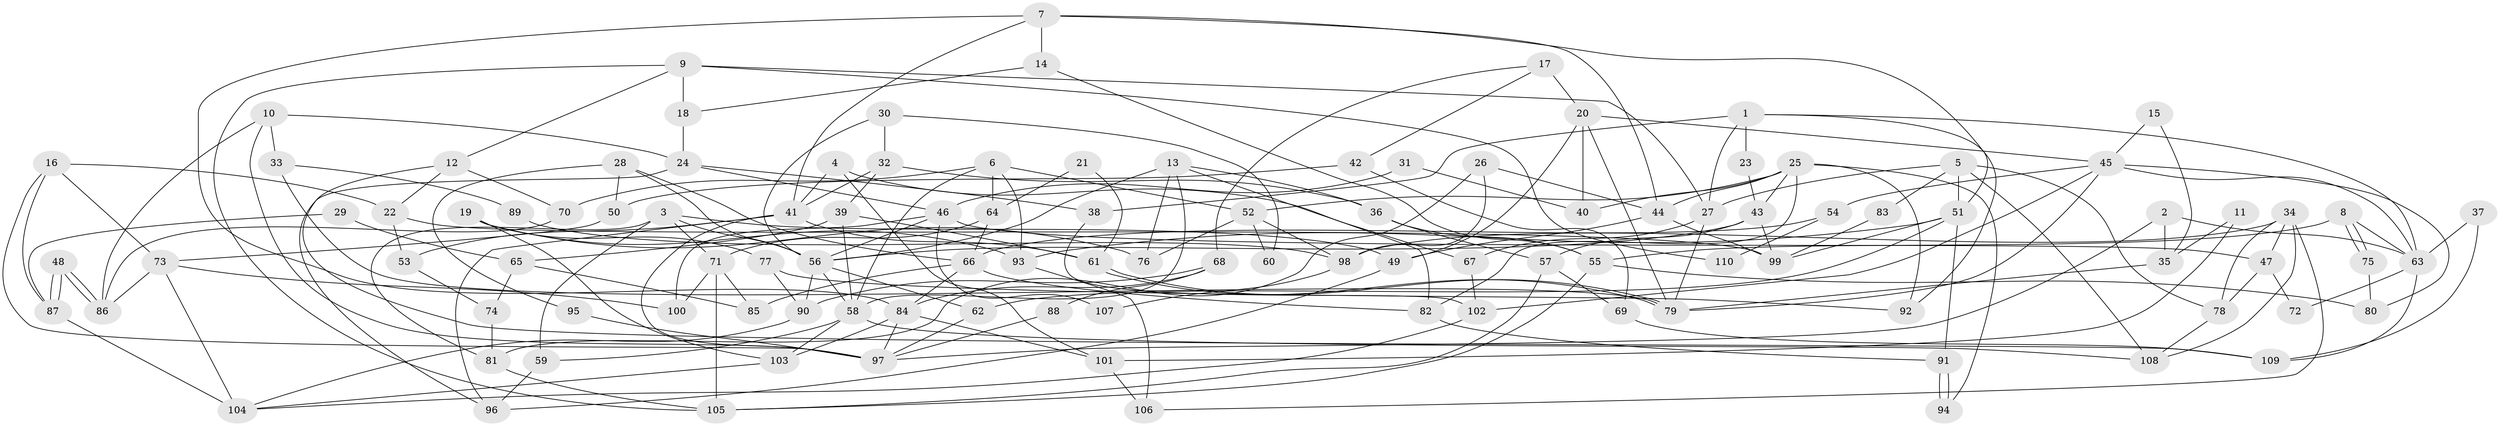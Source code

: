 // Generated by graph-tools (version 1.1) at 2025/14/03/09/25 04:14:51]
// undirected, 110 vertices, 220 edges
graph export_dot {
graph [start="1"]
  node [color=gray90,style=filled];
  1;
  2;
  3;
  4;
  5;
  6;
  7;
  8;
  9;
  10;
  11;
  12;
  13;
  14;
  15;
  16;
  17;
  18;
  19;
  20;
  21;
  22;
  23;
  24;
  25;
  26;
  27;
  28;
  29;
  30;
  31;
  32;
  33;
  34;
  35;
  36;
  37;
  38;
  39;
  40;
  41;
  42;
  43;
  44;
  45;
  46;
  47;
  48;
  49;
  50;
  51;
  52;
  53;
  54;
  55;
  56;
  57;
  58;
  59;
  60;
  61;
  62;
  63;
  64;
  65;
  66;
  67;
  68;
  69;
  70;
  71;
  72;
  73;
  74;
  75;
  76;
  77;
  78;
  79;
  80;
  81;
  82;
  83;
  84;
  85;
  86;
  87;
  88;
  89;
  90;
  91;
  92;
  93;
  94;
  95;
  96;
  97;
  98;
  99;
  100;
  101;
  102;
  103;
  104;
  105;
  106;
  107;
  108;
  109;
  110;
  1 -- 63;
  1 -- 27;
  1 -- 23;
  1 -- 38;
  1 -- 92;
  2 -- 63;
  2 -- 97;
  2 -- 35;
  3 -- 49;
  3 -- 56;
  3 -- 59;
  3 -- 71;
  3 -- 81;
  4 -- 41;
  4 -- 101;
  4 -- 67;
  5 -- 51;
  5 -- 27;
  5 -- 78;
  5 -- 83;
  5 -- 108;
  6 -- 64;
  6 -- 58;
  6 -- 52;
  6 -- 70;
  6 -- 93;
  7 -- 51;
  7 -- 84;
  7 -- 14;
  7 -- 41;
  7 -- 44;
  8 -- 75;
  8 -- 75;
  8 -- 55;
  8 -- 63;
  9 -- 12;
  9 -- 105;
  9 -- 18;
  9 -- 27;
  9 -- 110;
  10 -- 97;
  10 -- 86;
  10 -- 24;
  10 -- 33;
  11 -- 101;
  11 -- 35;
  12 -- 22;
  12 -- 70;
  12 -- 109;
  13 -- 36;
  13 -- 56;
  13 -- 58;
  13 -- 76;
  13 -- 82;
  14 -- 18;
  14 -- 55;
  15 -- 45;
  15 -- 35;
  16 -- 87;
  16 -- 97;
  16 -- 22;
  16 -- 73;
  17 -- 42;
  17 -- 68;
  17 -- 20;
  18 -- 24;
  19 -- 77;
  19 -- 76;
  19 -- 93;
  19 -- 103;
  20 -- 49;
  20 -- 40;
  20 -- 45;
  20 -- 79;
  21 -- 61;
  21 -- 64;
  22 -- 53;
  22 -- 99;
  23 -- 43;
  24 -- 38;
  24 -- 46;
  24 -- 96;
  25 -- 44;
  25 -- 43;
  25 -- 40;
  25 -- 52;
  25 -- 82;
  25 -- 92;
  25 -- 94;
  26 -- 44;
  26 -- 98;
  26 -- 81;
  27 -- 79;
  27 -- 67;
  28 -- 66;
  28 -- 56;
  28 -- 50;
  28 -- 95;
  29 -- 87;
  29 -- 65;
  30 -- 32;
  30 -- 56;
  30 -- 60;
  31 -- 40;
  31 -- 46;
  32 -- 41;
  32 -- 39;
  32 -- 36;
  33 -- 79;
  33 -- 89;
  34 -- 78;
  34 -- 108;
  34 -- 47;
  34 -- 98;
  34 -- 106;
  35 -- 79;
  36 -- 55;
  36 -- 57;
  37 -- 109;
  37 -- 63;
  38 -- 102;
  39 -- 61;
  39 -- 58;
  39 -- 65;
  41 -- 96;
  41 -- 53;
  41 -- 61;
  41 -- 97;
  42 -- 50;
  42 -- 69;
  43 -- 56;
  43 -- 99;
  43 -- 57;
  44 -- 99;
  44 -- 49;
  45 -- 79;
  45 -- 54;
  45 -- 63;
  45 -- 80;
  45 -- 102;
  46 -- 100;
  46 -- 47;
  46 -- 56;
  46 -- 107;
  47 -- 72;
  47 -- 78;
  48 -- 86;
  48 -- 86;
  48 -- 87;
  48 -- 87;
  49 -- 96;
  50 -- 73;
  51 -- 93;
  51 -- 91;
  51 -- 62;
  51 -- 99;
  52 -- 60;
  52 -- 76;
  52 -- 98;
  53 -- 74;
  54 -- 66;
  54 -- 110;
  55 -- 105;
  55 -- 80;
  56 -- 58;
  56 -- 62;
  56 -- 90;
  57 -- 69;
  57 -- 105;
  58 -- 108;
  58 -- 59;
  58 -- 103;
  59 -- 96;
  61 -- 79;
  61 -- 79;
  62 -- 97;
  63 -- 72;
  63 -- 109;
  64 -- 66;
  64 -- 71;
  65 -- 85;
  65 -- 74;
  66 -- 84;
  66 -- 82;
  66 -- 85;
  67 -- 102;
  68 -- 90;
  68 -- 84;
  68 -- 88;
  69 -- 109;
  70 -- 86;
  71 -- 105;
  71 -- 85;
  71 -- 100;
  73 -- 104;
  73 -- 86;
  73 -- 100;
  74 -- 81;
  75 -- 80;
  77 -- 90;
  77 -- 92;
  78 -- 108;
  81 -- 105;
  82 -- 91;
  83 -- 99;
  84 -- 97;
  84 -- 103;
  84 -- 101;
  87 -- 104;
  88 -- 97;
  89 -- 98;
  90 -- 104;
  91 -- 94;
  91 -- 94;
  93 -- 106;
  95 -- 97;
  98 -- 107;
  101 -- 106;
  102 -- 104;
  103 -- 104;
}
